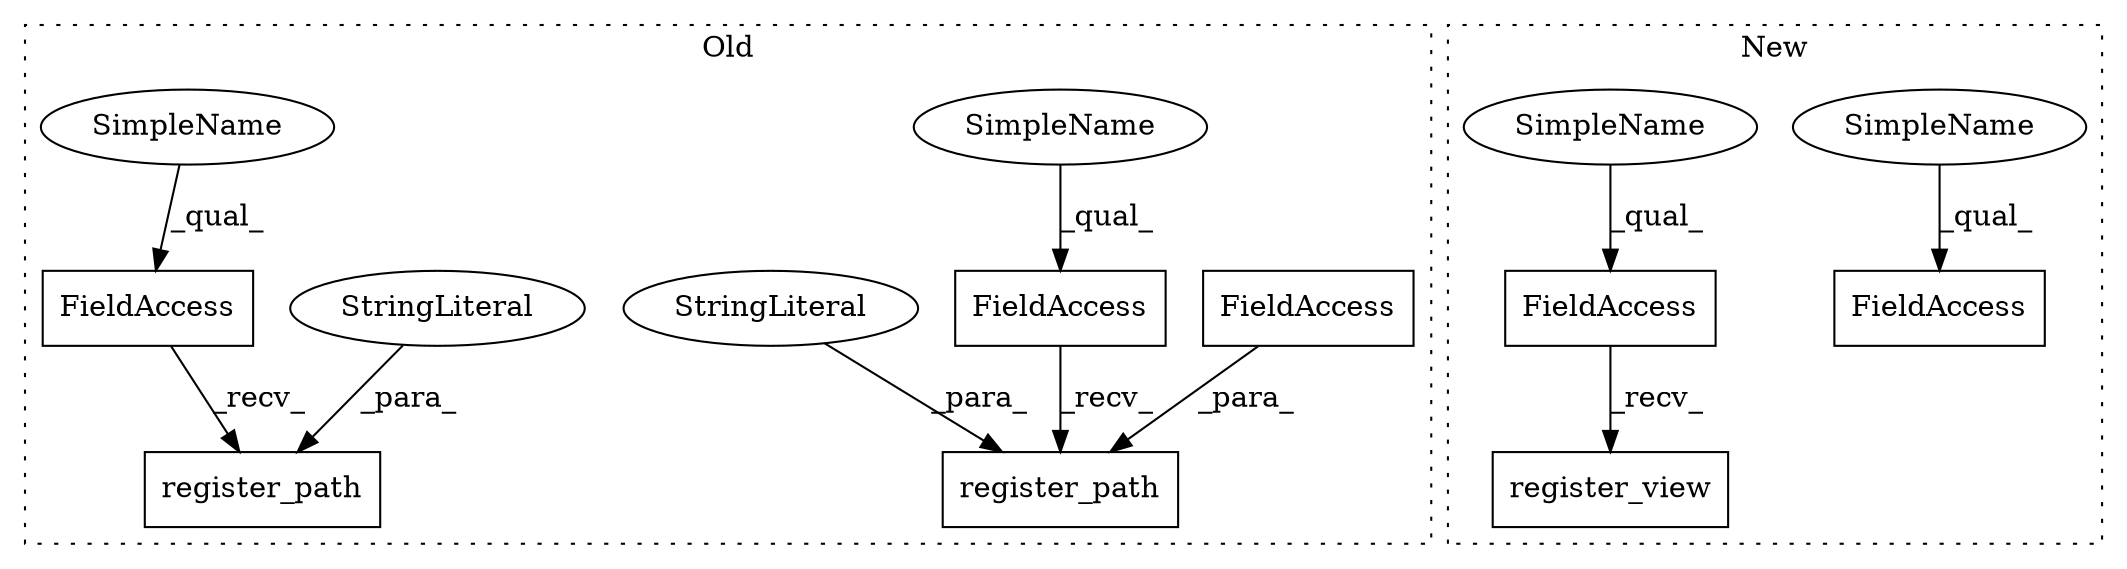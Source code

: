 digraph G {
subgraph cluster0 {
1 [label="register_path" a="32" s="4959,5017" l="14,1" shape="box"];
3 [label="StringLiteral" a="45" s="4973" l="5" shape="ellipse"];
4 [label="FieldAccess" a="22" s="4949" l="9" shape="box"];
6 [label="FieldAccess" a="22" s="4998" l="19" shape="box"];
7 [label="FieldAccess" a="22" s="4814" l="9" shape="box"];
8 [label="register_path" a="32" s="4824,4942" l="14,1" shape="box"];
10 [label="StringLiteral" a="45" s="4838" l="5" shape="ellipse"];
11 [label="SimpleName" a="42" s="4814" l="4" shape="ellipse"];
12 [label="SimpleName" a="42" s="4949" l="4" shape="ellipse"];
label = "Old";
style="dotted";
}
subgraph cluster1 {
2 [label="register_view" a="32" s="4911,4942" l="14,1" shape="box"];
5 [label="FieldAccess" a="22" s="4901" l="9" shape="box"];
9 [label="FieldAccess" a="22" s="4855" l="9" shape="box"];
13 [label="SimpleName" a="42" s="4855" l="4" shape="ellipse"];
14 [label="SimpleName" a="42" s="4901" l="4" shape="ellipse"];
label = "New";
style="dotted";
}
3 -> 1 [label="_para_"];
4 -> 1 [label="_recv_"];
5 -> 2 [label="_recv_"];
6 -> 1 [label="_para_"];
7 -> 8 [label="_recv_"];
10 -> 8 [label="_para_"];
11 -> 7 [label="_qual_"];
12 -> 4 [label="_qual_"];
13 -> 9 [label="_qual_"];
14 -> 5 [label="_qual_"];
}